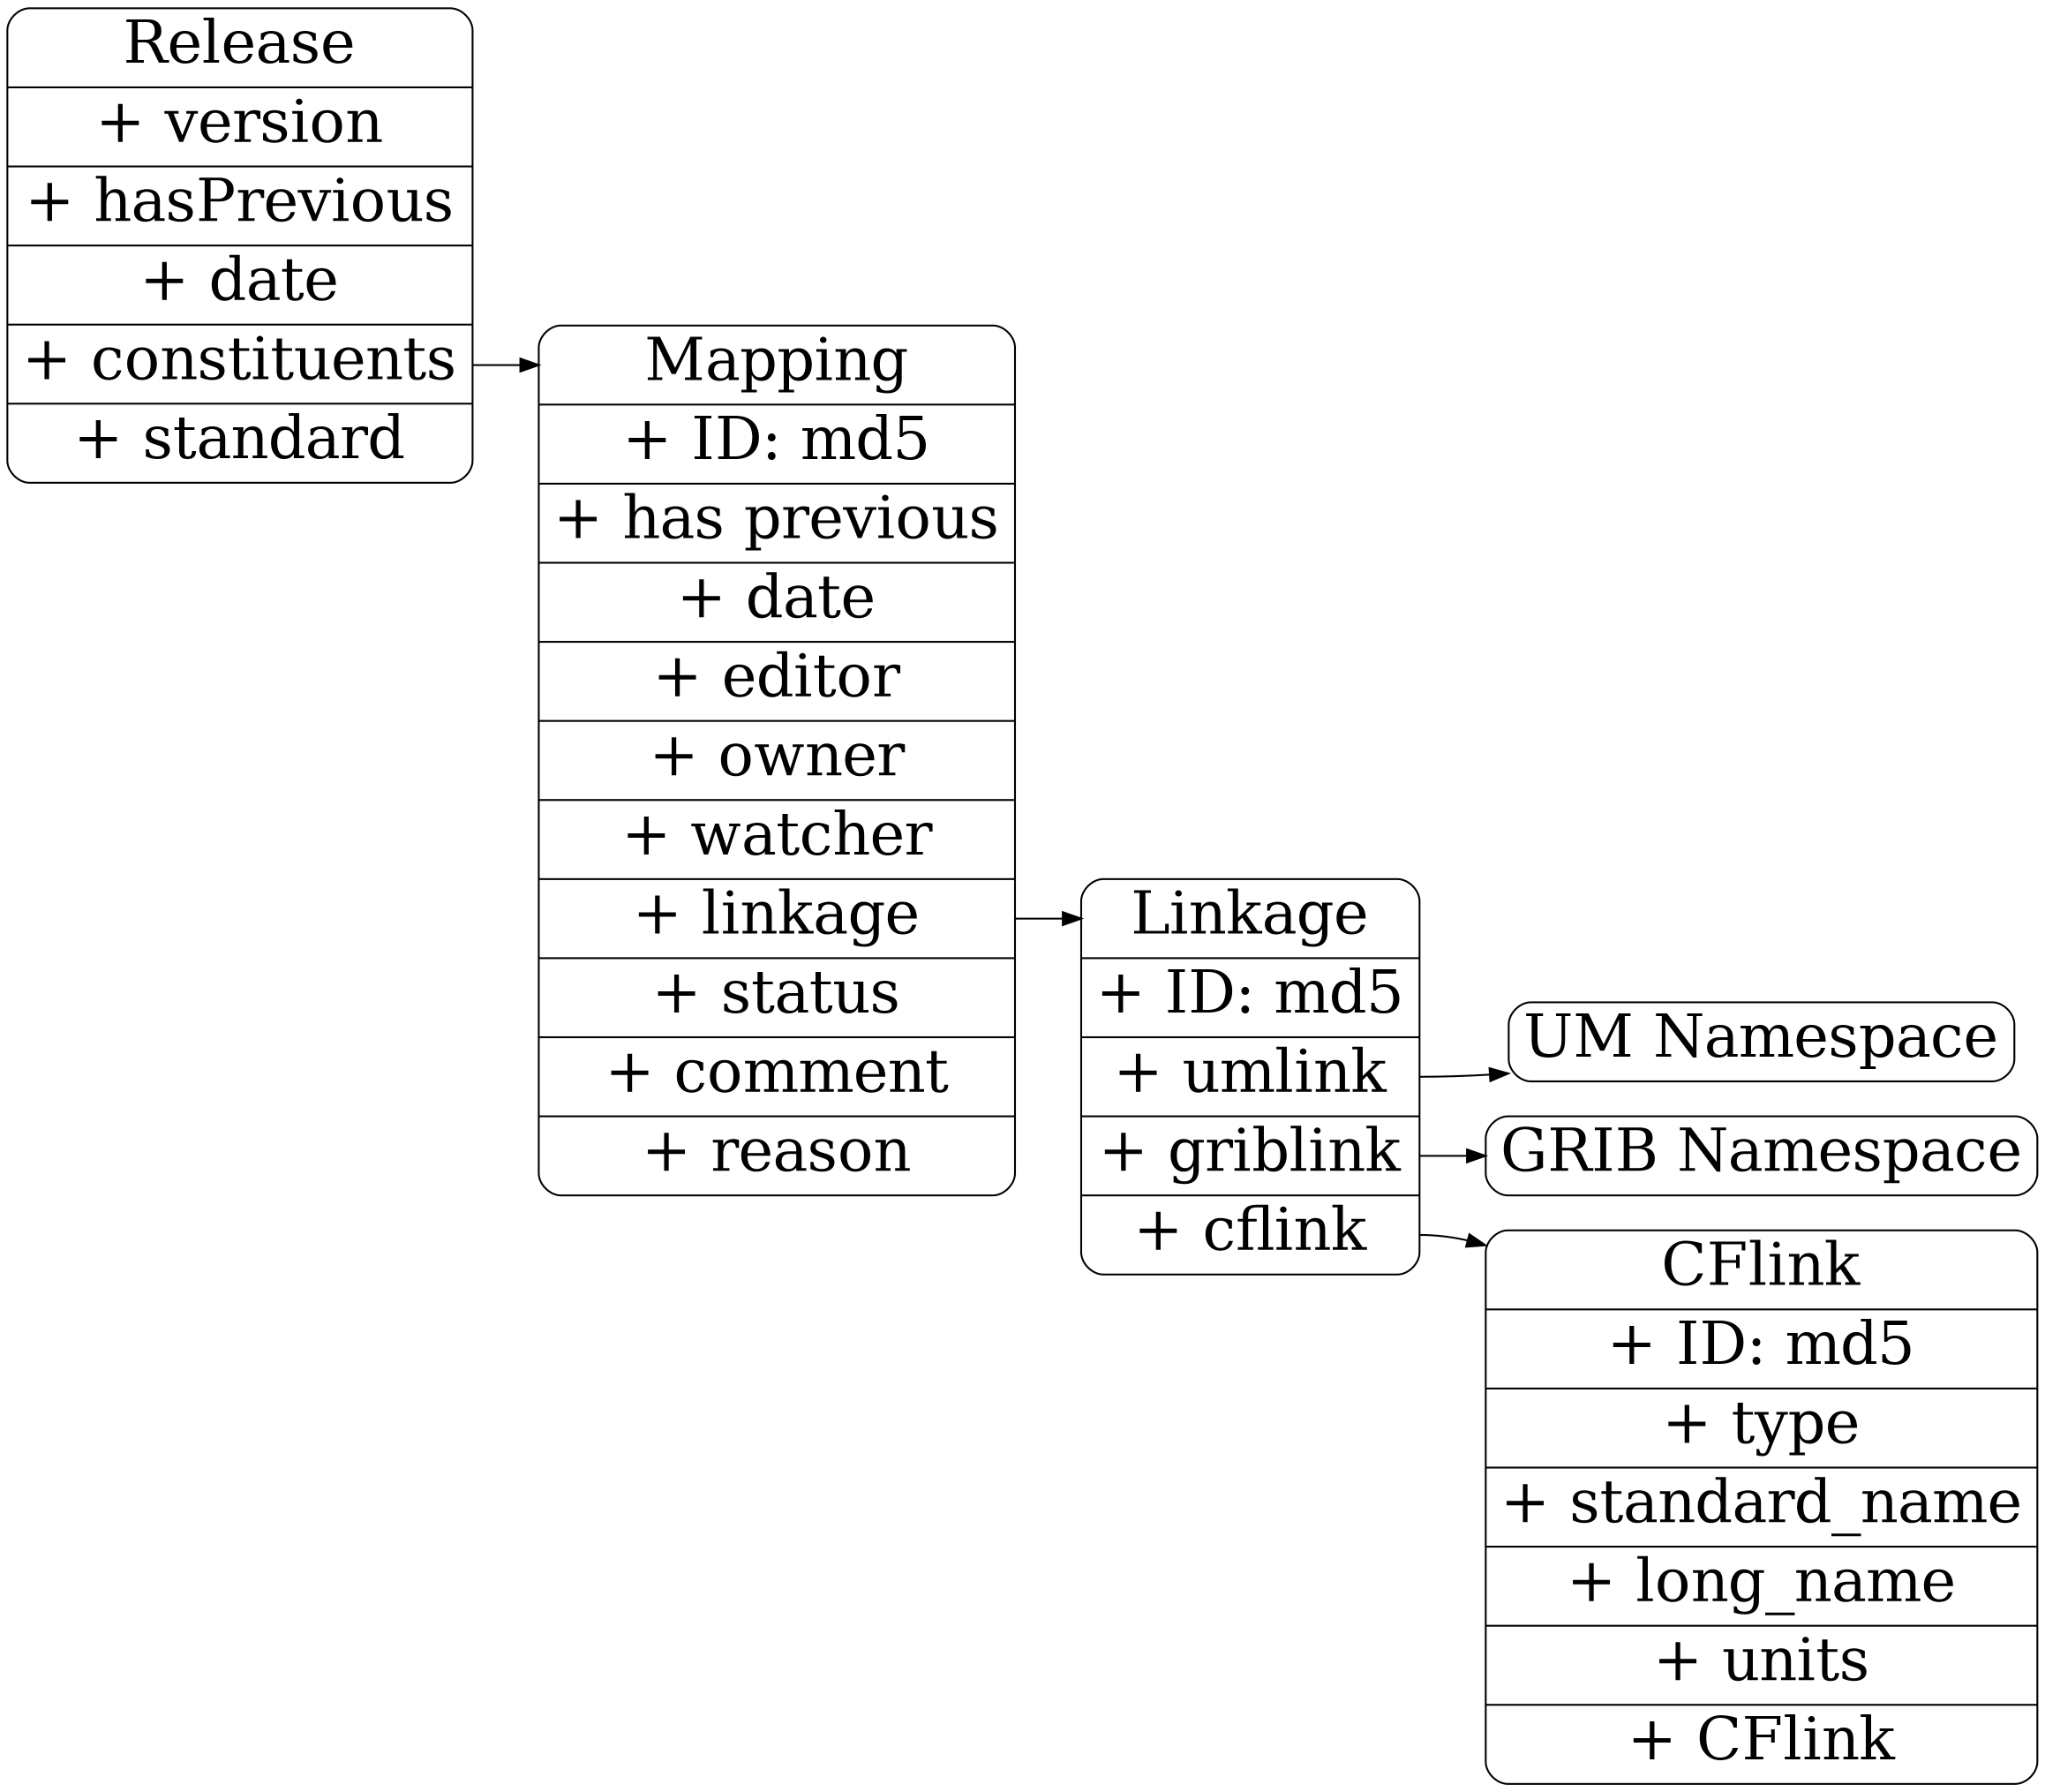 digraph records {

## basic setup 

   	rankdir = LR;
        node [
        fontsize = 32,
        shape = Mrecord
        ];

        edge [
        fontsize = 24
        ];

## class definitions

   	cflink [
	label = "<title> CFlink |+ ID: md5 |<type>+ type |<sn>+ standard_name |<ln>+ long_name |<units>+ units|<cflink>+ CFlink"
	];

        linkage [
	label = "<title> Linkage |+ ID: md5 |<umlink>+ umlink |<griblink>+ griblink |<cflink>+ cflink "
	];

	mapping [
	label = "<title> Mapping |+ ID: md5 |+ has previous |+ date |+ editor |+ owner |+ watcher |<plink>+ linkage|+ status |+ comment|+ reason"
	];

	release [
	label = "<title> Release |+ version|+ hasPrevious|+ date|<con>+ constituents|+ standard"
	];


	um [
	label = "UM Namespace"
	];

	grib [
	label = "GRIB Namespace"
	];



## relations

	mapping:plink -> linkage:title;

	release:con -> mapping:title

	linkage:umlink -> um

	linkage:griblink -> grib

	linkage:cflink -> cflink

}